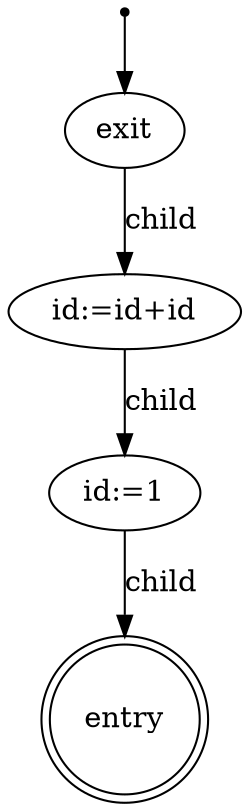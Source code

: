 digraph{
	inic[shape=point];

	exit[label="exit"]
	n1[label="id:=id+id"]
	n0[label="id:=1"]
	entry[label="entry"]

	inic->exit;
	exit->n1 [label="child"];
	n1->n0 [label="child"];
	n0->entry [label="child"];
	entry[shape=doublecircle];
}